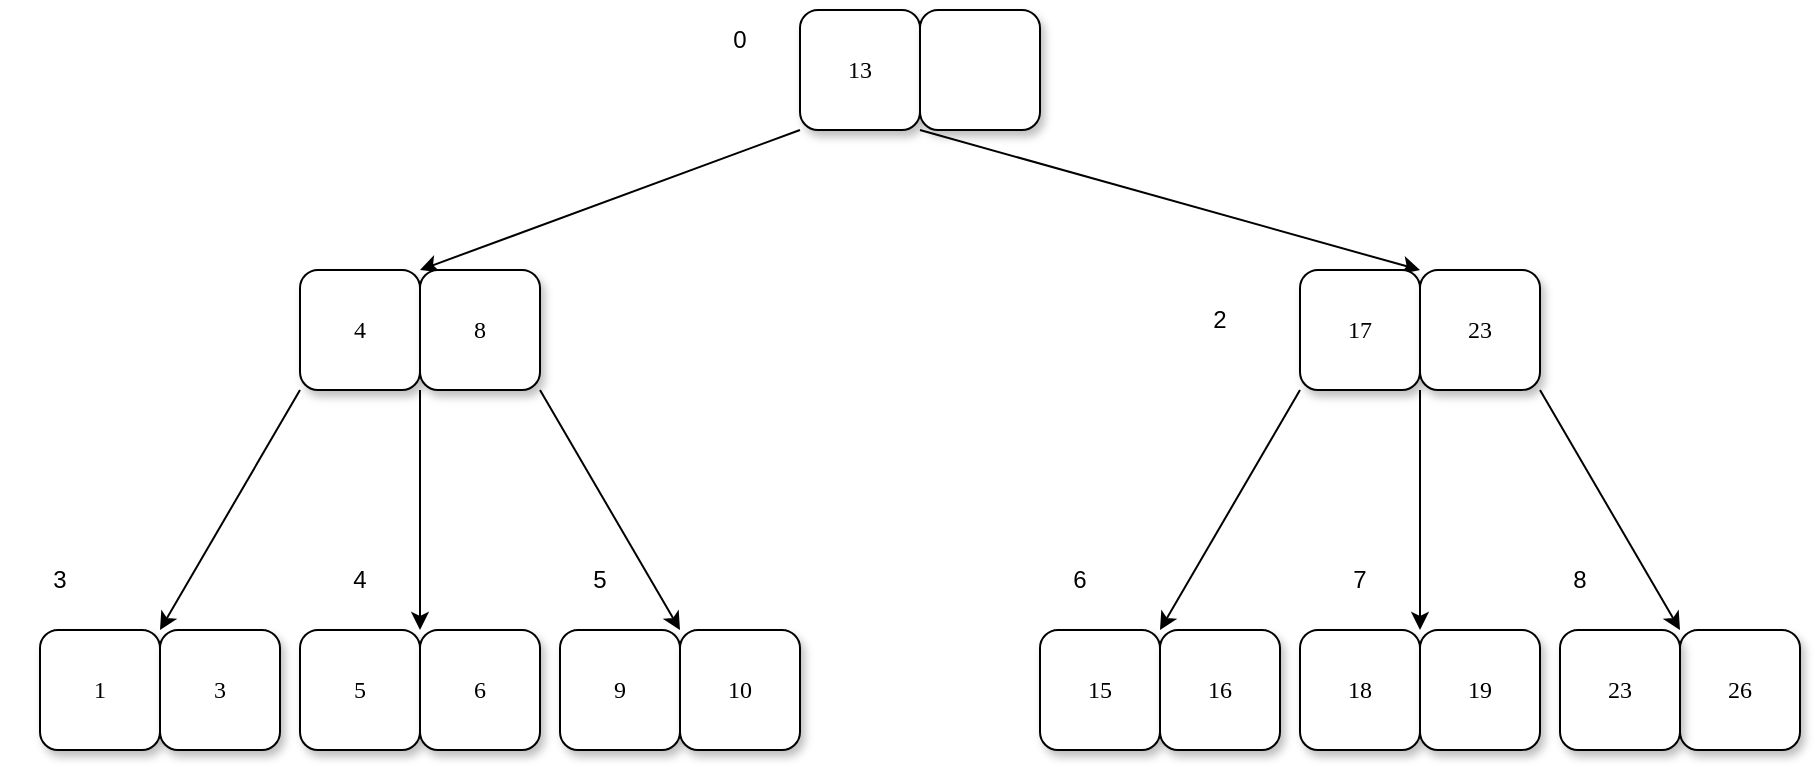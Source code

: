 <mxfile>
    <diagram name="Page-1" id="10a91c8b-09ff-31b1-d368-03940ed4cc9e">
        <mxGraphModel dx="948" dy="667" grid="1" gridSize="10" guides="1" tooltips="1" connect="1" arrows="1" fold="1" page="1" pageScale="1" pageWidth="1100" pageHeight="850" background="none" math="0" shadow="0">
            <root>
                <mxCell id="0"/>
                <mxCell id="1" parent="0"/>
                <mxCell id="Vjuxo-9U-NQkb1ozO8ov-33" style="edgeStyle=none;rounded=0;orthogonalLoop=1;jettySize=auto;html=1;exitX=0;exitY=1;exitDx=0;exitDy=0;entryX=0;entryY=0;entryDx=0;entryDy=0;" parent="1" source="62893188c0fa7362-1" target="Vjuxo-9U-NQkb1ozO8ov-2" edge="1">
                    <mxGeometry relative="1" as="geometry"/>
                </mxCell>
                <mxCell id="Vjuxo-9U-NQkb1ozO8ov-36" style="edgeStyle=none;rounded=0;orthogonalLoop=1;jettySize=auto;html=1;exitX=1;exitY=1;exitDx=0;exitDy=0;entryX=0;entryY=0;entryDx=0;entryDy=0;" parent="1" source="62893188c0fa7362-1" edge="1">
                    <mxGeometry relative="1" as="geometry">
                        <mxPoint x="810" y="140" as="targetPoint"/>
                    </mxGeometry>
                </mxCell>
                <mxCell id="62893188c0fa7362-1" value="13" style="whiteSpace=wrap;html=1;rounded=1;shadow=1;labelBackgroundColor=none;strokeWidth=1;fontFamily=Verdana;fontSize=12;align=center;" parent="1" vertex="1">
                    <mxGeometry x="500" y="10" width="60" height="60" as="geometry"/>
                </mxCell>
                <mxCell id="Vjuxo-9U-NQkb1ozO8ov-26" style="edgeStyle=none;rounded=0;orthogonalLoop=1;jettySize=auto;html=1;exitX=0;exitY=1;exitDx=0;exitDy=0;entryX=1;entryY=0;entryDx=0;entryDy=0;" parent="1" source="Vjuxo-9U-NQkb1ozO8ov-1" target="Vjuxo-9U-NQkb1ozO8ov-11" edge="1">
                    <mxGeometry relative="1" as="geometry"/>
                </mxCell>
                <mxCell id="Vjuxo-9U-NQkb1ozO8ov-28" style="edgeStyle=none;rounded=0;orthogonalLoop=1;jettySize=auto;html=1;exitX=1;exitY=1;exitDx=0;exitDy=0;entryX=0;entryY=0;entryDx=0;entryDy=0;" parent="1" source="Vjuxo-9U-NQkb1ozO8ov-1" target="Vjuxo-9U-NQkb1ozO8ov-14" edge="1">
                    <mxGeometry relative="1" as="geometry"/>
                </mxCell>
                <mxCell id="Vjuxo-9U-NQkb1ozO8ov-1" value="4" style="whiteSpace=wrap;html=1;rounded=1;shadow=1;labelBackgroundColor=none;strokeWidth=1;fontFamily=Verdana;fontSize=12;align=center;" parent="1" vertex="1">
                    <mxGeometry x="250" y="140" width="60" height="60" as="geometry"/>
                </mxCell>
                <mxCell id="Vjuxo-9U-NQkb1ozO8ov-29" style="edgeStyle=none;rounded=0;orthogonalLoop=1;jettySize=auto;html=1;exitX=1;exitY=1;exitDx=0;exitDy=0;entryX=1;entryY=0;entryDx=0;entryDy=0;" parent="1" source="Vjuxo-9U-NQkb1ozO8ov-2" target="Vjuxo-9U-NQkb1ozO8ov-15" edge="1">
                    <mxGeometry relative="1" as="geometry"/>
                </mxCell>
                <mxCell id="Vjuxo-9U-NQkb1ozO8ov-2" value="8" style="whiteSpace=wrap;html=1;rounded=1;shadow=1;labelBackgroundColor=none;strokeWidth=1;fontFamily=Verdana;fontSize=12;align=center;" parent="1" vertex="1">
                    <mxGeometry x="310" y="140" width="60" height="60" as="geometry"/>
                </mxCell>
                <mxCell id="Vjuxo-9U-NQkb1ozO8ov-30" style="edgeStyle=none;rounded=0;orthogonalLoop=1;jettySize=auto;html=1;exitX=0;exitY=1;exitDx=0;exitDy=0;entryX=0;entryY=0;entryDx=0;entryDy=0;" parent="1" source="Vjuxo-9U-NQkb1ozO8ov-3" target="Vjuxo-9U-NQkb1ozO8ov-18" edge="1">
                    <mxGeometry relative="1" as="geometry"/>
                </mxCell>
                <mxCell id="Vjuxo-9U-NQkb1ozO8ov-31" style="edgeStyle=none;rounded=0;orthogonalLoop=1;jettySize=auto;html=1;exitX=1;exitY=1;exitDx=0;exitDy=0;entryX=0;entryY=0;entryDx=0;entryDy=0;" parent="1" source="Vjuxo-9U-NQkb1ozO8ov-3" target="Vjuxo-9U-NQkb1ozO8ov-20" edge="1">
                    <mxGeometry relative="1" as="geometry"/>
                </mxCell>
                <mxCell id="Vjuxo-9U-NQkb1ozO8ov-3" value="17" style="whiteSpace=wrap;html=1;rounded=1;shadow=1;labelBackgroundColor=none;strokeWidth=1;fontFamily=Verdana;fontSize=12;align=center;" parent="1" vertex="1">
                    <mxGeometry x="750" y="140" width="60" height="60" as="geometry"/>
                </mxCell>
                <mxCell id="Vjuxo-9U-NQkb1ozO8ov-32" style="edgeStyle=none;rounded=0;orthogonalLoop=1;jettySize=auto;html=1;exitX=1;exitY=1;exitDx=0;exitDy=0;entryX=0;entryY=0;entryDx=0;entryDy=0;" parent="1" target="Vjuxo-9U-NQkb1ozO8ov-22" edge="1">
                    <mxGeometry relative="1" as="geometry">
                        <mxPoint x="870" y="200" as="sourcePoint"/>
                    </mxGeometry>
                </mxCell>
                <mxCell id="Vjuxo-9U-NQkb1ozO8ov-11" value="1" style="whiteSpace=wrap;html=1;rounded=1;shadow=1;labelBackgroundColor=none;strokeWidth=1;fontFamily=Verdana;fontSize=12;align=center;" parent="1" vertex="1">
                    <mxGeometry x="120" y="320" width="60" height="60" as="geometry"/>
                </mxCell>
                <mxCell id="Vjuxo-9U-NQkb1ozO8ov-12" value="3" style="whiteSpace=wrap;html=1;rounded=1;shadow=1;labelBackgroundColor=none;strokeWidth=1;fontFamily=Verdana;fontSize=12;align=center;" parent="1" vertex="1">
                    <mxGeometry x="180" y="320" width="60" height="60" as="geometry"/>
                </mxCell>
                <mxCell id="Vjuxo-9U-NQkb1ozO8ov-13" value="5" style="whiteSpace=wrap;html=1;rounded=1;shadow=1;labelBackgroundColor=none;strokeWidth=1;fontFamily=Verdana;fontSize=12;align=center;" parent="1" vertex="1">
                    <mxGeometry x="250" y="320" width="60" height="60" as="geometry"/>
                </mxCell>
                <mxCell id="Vjuxo-9U-NQkb1ozO8ov-14" value="6" style="whiteSpace=wrap;html=1;rounded=1;shadow=1;labelBackgroundColor=none;strokeWidth=1;fontFamily=Verdana;fontSize=12;align=center;" parent="1" vertex="1">
                    <mxGeometry x="310" y="320" width="60" height="60" as="geometry"/>
                </mxCell>
                <mxCell id="Vjuxo-9U-NQkb1ozO8ov-15" value="9" style="whiteSpace=wrap;html=1;rounded=1;shadow=1;labelBackgroundColor=none;strokeWidth=1;fontFamily=Verdana;fontSize=12;align=center;" parent="1" vertex="1">
                    <mxGeometry x="380" y="320" width="60" height="60" as="geometry"/>
                </mxCell>
                <mxCell id="Vjuxo-9U-NQkb1ozO8ov-16" value="10" style="whiteSpace=wrap;html=1;rounded=1;shadow=1;labelBackgroundColor=none;strokeWidth=1;fontFamily=Verdana;fontSize=12;align=center;" parent="1" vertex="1">
                    <mxGeometry x="440" y="320" width="60" height="60" as="geometry"/>
                </mxCell>
                <mxCell id="Vjuxo-9U-NQkb1ozO8ov-17" value="15" style="whiteSpace=wrap;html=1;rounded=1;shadow=1;labelBackgroundColor=none;strokeWidth=1;fontFamily=Verdana;fontSize=12;align=center;" parent="1" vertex="1">
                    <mxGeometry x="620" y="320" width="60" height="60" as="geometry"/>
                </mxCell>
                <mxCell id="Vjuxo-9U-NQkb1ozO8ov-18" value="16" style="whiteSpace=wrap;html=1;rounded=1;shadow=1;labelBackgroundColor=none;strokeWidth=1;fontFamily=Verdana;fontSize=12;align=center;" parent="1" vertex="1">
                    <mxGeometry x="680" y="320" width="60" height="60" as="geometry"/>
                </mxCell>
                <mxCell id="Vjuxo-9U-NQkb1ozO8ov-19" value="18" style="whiteSpace=wrap;html=1;rounded=1;shadow=1;labelBackgroundColor=none;strokeWidth=1;fontFamily=Verdana;fontSize=12;align=center;" parent="1" vertex="1">
                    <mxGeometry x="750" y="320" width="60" height="60" as="geometry"/>
                </mxCell>
                <mxCell id="Vjuxo-9U-NQkb1ozO8ov-20" value="19" style="whiteSpace=wrap;html=1;rounded=1;shadow=1;labelBackgroundColor=none;strokeWidth=1;fontFamily=Verdana;fontSize=12;align=center;" parent="1" vertex="1">
                    <mxGeometry x="810" y="320" width="60" height="60" as="geometry"/>
                </mxCell>
                <mxCell id="Vjuxo-9U-NQkb1ozO8ov-22" value="26" style="whiteSpace=wrap;html=1;rounded=1;shadow=1;labelBackgroundColor=none;strokeWidth=1;fontFamily=Verdana;fontSize=12;align=center;" parent="1" vertex="1">
                    <mxGeometry x="940" y="320" width="60" height="60" as="geometry"/>
                </mxCell>
                <mxCell id="Vjuxo-9U-NQkb1ozO8ov-35" value="" style="whiteSpace=wrap;html=1;rounded=1;shadow=1;labelBackgroundColor=none;strokeWidth=1;fontFamily=Verdana;fontSize=12;align=center;" parent="1" vertex="1">
                    <mxGeometry x="560" y="10" width="60" height="60" as="geometry"/>
                </mxCell>
                <mxCell id="Vjuxo-9U-NQkb1ozO8ov-38" value="23" style="whiteSpace=wrap;html=1;rounded=1;shadow=1;labelBackgroundColor=none;strokeWidth=1;fontFamily=Verdana;fontSize=12;align=center;" parent="1" vertex="1">
                    <mxGeometry x="810" y="140" width="60" height="60" as="geometry"/>
                </mxCell>
                <mxCell id="Vjuxo-9U-NQkb1ozO8ov-39" value="23" style="whiteSpace=wrap;html=1;rounded=1;shadow=1;labelBackgroundColor=none;strokeWidth=1;fontFamily=Verdana;fontSize=12;align=center;" parent="1" vertex="1">
                    <mxGeometry x="880" y="320" width="60" height="60" as="geometry"/>
                </mxCell>
                <mxCell id="2" value="2" style="text;html=1;strokeColor=none;fillColor=none;align=center;verticalAlign=middle;whiteSpace=wrap;rounded=0;" vertex="1" parent="1">
                    <mxGeometry x="680" y="150" width="60" height="30" as="geometry"/>
                </mxCell>
                <mxCell id="3" value="3" style="text;html=1;strokeColor=none;fillColor=none;align=center;verticalAlign=middle;whiteSpace=wrap;rounded=0;" vertex="1" parent="1">
                    <mxGeometry x="100" y="280" width="60" height="30" as="geometry"/>
                </mxCell>
                <mxCell id="4" value="4" style="text;html=1;strokeColor=none;fillColor=none;align=center;verticalAlign=middle;whiteSpace=wrap;rounded=0;" vertex="1" parent="1">
                    <mxGeometry x="250" y="280" width="60" height="30" as="geometry"/>
                </mxCell>
                <mxCell id="5" value="5" style="text;html=1;strokeColor=none;fillColor=none;align=center;verticalAlign=middle;whiteSpace=wrap;rounded=0;" vertex="1" parent="1">
                    <mxGeometry x="370" y="280" width="60" height="30" as="geometry"/>
                </mxCell>
                <mxCell id="6" value="6" style="text;html=1;strokeColor=none;fillColor=none;align=center;verticalAlign=middle;whiteSpace=wrap;rounded=0;" vertex="1" parent="1">
                    <mxGeometry x="610" y="280" width="60" height="30" as="geometry"/>
                </mxCell>
                <mxCell id="7" value="7" style="text;html=1;strokeColor=none;fillColor=none;align=center;verticalAlign=middle;whiteSpace=wrap;rounded=0;" vertex="1" parent="1">
                    <mxGeometry x="750" y="280" width="60" height="30" as="geometry"/>
                </mxCell>
                <mxCell id="8" value="8" style="text;html=1;strokeColor=none;fillColor=none;align=center;verticalAlign=middle;whiteSpace=wrap;rounded=0;" vertex="1" parent="1">
                    <mxGeometry x="860" y="280" width="60" height="30" as="geometry"/>
                </mxCell>
                <mxCell id="9" value="0" style="text;html=1;strokeColor=none;fillColor=none;align=center;verticalAlign=middle;whiteSpace=wrap;rounded=0;" vertex="1" parent="1">
                    <mxGeometry x="440" y="10" width="60" height="30" as="geometry"/>
                </mxCell>
            </root>
        </mxGraphModel>
    </diagram>
    <diagram id="NBnyQTOLdYd0MD4QUbP_" name="Page-2">
        <mxGraphModel dx="948" dy="667" grid="1" gridSize="10" guides="1" tooltips="1" connect="1" arrows="1" fold="1" page="1" pageScale="1" pageWidth="827" pageHeight="1169" math="0" shadow="0">
            <root>
                <mxCell id="VoOy8qaxMlYWiSL__IIT-0"/>
                <mxCell id="VoOy8qaxMlYWiSL__IIT-1" parent="VoOy8qaxMlYWiSL__IIT-0"/>
                <mxCell id="nrvds3S_KOZLGk3LnFW5-2" value="&lt;br&gt;" style="whiteSpace=wrap;html=1;rounded=1;shadow=1;labelBackgroundColor=none;strokeWidth=1;fontFamily=Verdana;fontSize=12;align=center;" vertex="1" parent="VoOy8qaxMlYWiSL__IIT-1">
                    <mxGeometry x="500" y="10" width="60" height="60" as="geometry"/>
                </mxCell>
                <mxCell id="nrvds3S_KOZLGk3LnFW5-3" style="edgeStyle=none;rounded=0;orthogonalLoop=1;jettySize=auto;html=1;exitX=0;exitY=1;exitDx=0;exitDy=0;entryX=1;entryY=0;entryDx=0;entryDy=0;" edge="1" parent="VoOy8qaxMlYWiSL__IIT-1" source="nrvds3S_KOZLGk3LnFW5-5" target="nrvds3S_KOZLGk3LnFW5-12">
                    <mxGeometry relative="1" as="geometry"/>
                </mxCell>
                <mxCell id="nrvds3S_KOZLGk3LnFW5-4" style="edgeStyle=none;rounded=0;orthogonalLoop=1;jettySize=auto;html=1;exitX=1;exitY=1;exitDx=0;exitDy=0;entryX=0;entryY=0;entryDx=0;entryDy=0;" edge="1" parent="VoOy8qaxMlYWiSL__IIT-1" source="nrvds3S_KOZLGk3LnFW5-5" target="nrvds3S_KOZLGk3LnFW5-15">
                    <mxGeometry relative="1" as="geometry"/>
                </mxCell>
                <mxCell id="nrvds3S_KOZLGk3LnFW5-5" value="4" style="whiteSpace=wrap;html=1;rounded=1;shadow=1;labelBackgroundColor=none;strokeWidth=1;fontFamily=Verdana;fontSize=12;align=center;" vertex="1" parent="VoOy8qaxMlYWiSL__IIT-1">
                    <mxGeometry x="250" y="140" width="60" height="60" as="geometry"/>
                </mxCell>
                <mxCell id="nrvds3S_KOZLGk3LnFW5-6" style="edgeStyle=none;rounded=0;orthogonalLoop=1;jettySize=auto;html=1;exitX=1;exitY=1;exitDx=0;exitDy=0;entryX=1;entryY=0;entryDx=0;entryDy=0;" edge="1" parent="VoOy8qaxMlYWiSL__IIT-1" source="nrvds3S_KOZLGk3LnFW5-7" target="nrvds3S_KOZLGk3LnFW5-16">
                    <mxGeometry relative="1" as="geometry"/>
                </mxCell>
                <mxCell id="nrvds3S_KOZLGk3LnFW5-7" value="8" style="whiteSpace=wrap;html=1;rounded=1;shadow=1;labelBackgroundColor=none;strokeWidth=1;fontFamily=Verdana;fontSize=12;align=center;" vertex="1" parent="VoOy8qaxMlYWiSL__IIT-1">
                    <mxGeometry x="310" y="140" width="60" height="60" as="geometry"/>
                </mxCell>
                <mxCell id="nrvds3S_KOZLGk3LnFW5-12" value="1" style="whiteSpace=wrap;html=1;rounded=1;shadow=1;labelBackgroundColor=none;strokeWidth=1;fontFamily=Verdana;fontSize=12;align=center;" vertex="1" parent="VoOy8qaxMlYWiSL__IIT-1">
                    <mxGeometry x="120" y="320" width="60" height="60" as="geometry"/>
                </mxCell>
                <mxCell id="nrvds3S_KOZLGk3LnFW5-13" value="3" style="whiteSpace=wrap;html=1;rounded=1;shadow=1;labelBackgroundColor=none;strokeWidth=1;fontFamily=Verdana;fontSize=12;align=center;" vertex="1" parent="VoOy8qaxMlYWiSL__IIT-1">
                    <mxGeometry x="180" y="320" width="60" height="60" as="geometry"/>
                </mxCell>
                <mxCell id="nrvds3S_KOZLGk3LnFW5-14" value="5" style="whiteSpace=wrap;html=1;rounded=1;shadow=1;labelBackgroundColor=none;strokeWidth=1;fontFamily=Verdana;fontSize=12;align=center;" vertex="1" parent="VoOy8qaxMlYWiSL__IIT-1">
                    <mxGeometry x="250" y="320" width="60" height="60" as="geometry"/>
                </mxCell>
                <mxCell id="nrvds3S_KOZLGk3LnFW5-15" value="6" style="whiteSpace=wrap;html=1;rounded=1;shadow=1;labelBackgroundColor=none;strokeWidth=1;fontFamily=Verdana;fontSize=12;align=center;" vertex="1" parent="VoOy8qaxMlYWiSL__IIT-1">
                    <mxGeometry x="310" y="320" width="60" height="60" as="geometry"/>
                </mxCell>
                <mxCell id="nrvds3S_KOZLGk3LnFW5-16" value="9" style="whiteSpace=wrap;html=1;rounded=1;shadow=1;labelBackgroundColor=none;strokeWidth=1;fontFamily=Verdana;fontSize=12;align=center;" vertex="1" parent="VoOy8qaxMlYWiSL__IIT-1">
                    <mxGeometry x="380" y="320" width="60" height="60" as="geometry"/>
                </mxCell>
                <mxCell id="nrvds3S_KOZLGk3LnFW5-17" value="10" style="whiteSpace=wrap;html=1;rounded=1;shadow=1;labelBackgroundColor=none;strokeWidth=1;fontFamily=Verdana;fontSize=12;align=center;" vertex="1" parent="VoOy8qaxMlYWiSL__IIT-1">
                    <mxGeometry x="440" y="320" width="60" height="60" as="geometry"/>
                </mxCell>
                <mxCell id="nrvds3S_KOZLGk3LnFW5-23" value="&lt;br&gt;" style="whiteSpace=wrap;html=1;rounded=1;shadow=1;labelBackgroundColor=none;strokeWidth=1;fontFamily=Verdana;fontSize=12;align=center;" vertex="1" parent="VoOy8qaxMlYWiSL__IIT-1">
                    <mxGeometry x="560" y="10" width="60" height="60" as="geometry"/>
                </mxCell>
                <mxCell id="nrvds3S_KOZLGk3LnFW5-27" value="3" style="text;html=1;strokeColor=none;fillColor=none;align=center;verticalAlign=middle;whiteSpace=wrap;rounded=0;" vertex="1" parent="VoOy8qaxMlYWiSL__IIT-1">
                    <mxGeometry x="100" y="280" width="60" height="30" as="geometry"/>
                </mxCell>
                <mxCell id="nrvds3S_KOZLGk3LnFW5-28" value="4" style="text;html=1;strokeColor=none;fillColor=none;align=center;verticalAlign=middle;whiteSpace=wrap;rounded=0;" vertex="1" parent="VoOy8qaxMlYWiSL__IIT-1">
                    <mxGeometry x="250" y="280" width="60" height="30" as="geometry"/>
                </mxCell>
                <mxCell id="nrvds3S_KOZLGk3LnFW5-29" value="5" style="text;html=1;strokeColor=none;fillColor=none;align=center;verticalAlign=middle;whiteSpace=wrap;rounded=0;" vertex="1" parent="VoOy8qaxMlYWiSL__IIT-1">
                    <mxGeometry x="370" y="280" width="60" height="30" as="geometry"/>
                </mxCell>
            </root>
        </mxGraphModel>
    </diagram>
</mxfile>